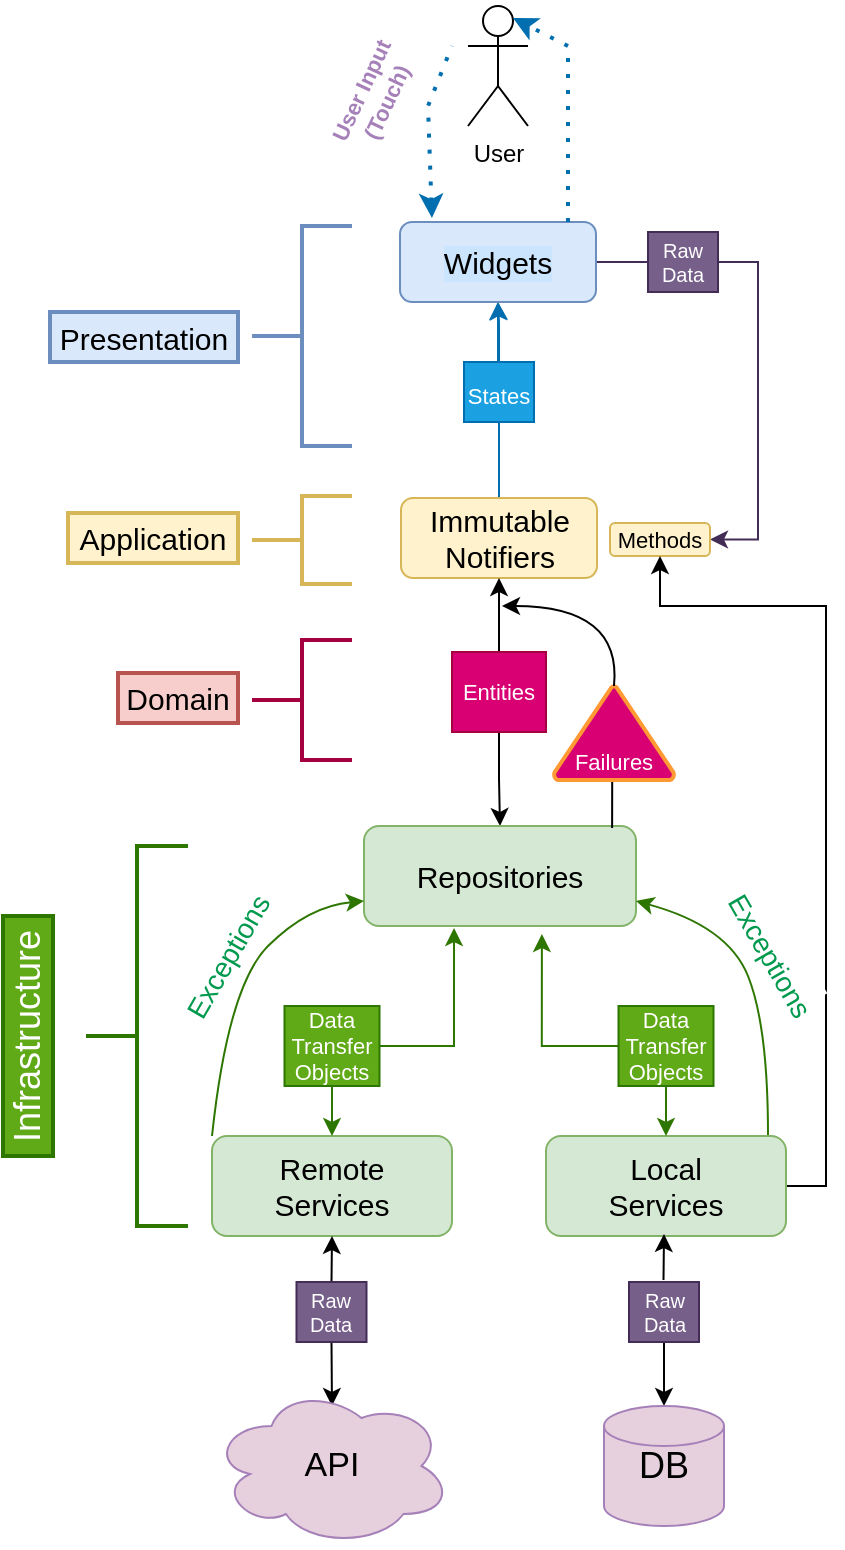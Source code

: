 <mxfile version="20.0.3" type="github">
  <diagram id="pXHEx5B0zCmos9JjCkFU" name="Page-1">
    <mxGraphModel dx="847" dy="491" grid="1" gridSize="10" guides="1" tooltips="1" connect="1" arrows="1" fold="1" page="1" pageScale="1" pageWidth="827" pageHeight="1169" math="0" shadow="0">
      <root>
        <mxCell id="0" />
        <mxCell id="1" parent="0" />
        <mxCell id="3MfGsReW21h4djv7292m-2" value="User" style="shape=umlActor;verticalLabelPosition=bottom;verticalAlign=top;html=1;" vertex="1" parent="1">
          <mxGeometry x="390" y="20" width="30" height="60" as="geometry" />
        </mxCell>
        <mxCell id="3MfGsReW21h4djv7292m-3" value="" style="strokeWidth=2;html=1;shape=mxgraph.flowchart.annotation_2;align=left;labelPosition=right;pointerEvents=1;fillColor=#dae8fc;strokeColor=#6c8ebf;" vertex="1" parent="1">
          <mxGeometry x="282" y="130" width="50" height="110" as="geometry" />
        </mxCell>
        <mxCell id="3MfGsReW21h4djv7292m-4" value="&lt;font color=&quot;#000000&quot; style=&quot;font-size: 15px;&quot;&gt;Presentation&lt;/font&gt;" style="whiteSpace=wrap;html=1;align=center;fillColor=#dae8fc;strokeColor=#6c8ebf;strokeWidth=2;" vertex="1" parent="1">
          <mxGeometry x="181" y="173" width="94" height="25" as="geometry" />
        </mxCell>
        <mxCell id="3MfGsReW21h4djv7292m-11" style="edgeStyle=orthogonalEdgeStyle;rounded=0;orthogonalLoop=1;jettySize=auto;html=1;exitX=0.5;exitY=0;exitDx=0;exitDy=0;entryX=0.44;entryY=1;entryDx=0;entryDy=0;entryPerimeter=0;fontSize=11;fontColor=#000000;fillColor=#1ba1e2;strokeColor=#006EAF;" edge="1" parent="1">
          <mxGeometry relative="1" as="geometry">
            <mxPoint x="407" y="198" as="sourcePoint" />
            <mxPoint x="405" y="168" as="targetPoint" />
          </mxGeometry>
        </mxCell>
        <mxCell id="3MfGsReW21h4djv7292m-14" value="" style="edgeStyle=orthogonalEdgeStyle;rounded=0;orthogonalLoop=1;jettySize=auto;html=1;fontSize=15;fontColor=#000000;fillColor=#1ba1e2;strokeColor=#006EAF;" edge="1" parent="1" source="3MfGsReW21h4djv7292m-9" target="3MfGsReW21h4djv7292m-13">
          <mxGeometry relative="1" as="geometry" />
        </mxCell>
        <mxCell id="3MfGsReW21h4djv7292m-9" value="&lt;font style=&quot;font-size: 11px;&quot;&gt;States&lt;/font&gt;" style="rounded=0;whiteSpace=wrap;html=1;fontSize=15;fontColor=#ffffff;fillColor=#1ba1e2;strokeColor=#006EAF;" vertex="1" parent="1">
          <mxGeometry x="388" y="198" width="35" height="30" as="geometry" />
        </mxCell>
        <mxCell id="3MfGsReW21h4djv7292m-24" style="edgeStyle=orthogonalEdgeStyle;rounded=0;orthogonalLoop=1;jettySize=auto;html=1;exitX=1;exitY=0.5;exitDx=0;exitDy=0;entryX=0;entryY=0.5;entryDx=0;entryDy=0;fontSize=15;fontColor=#000000;endArrow=none;endFill=0;fillColor=#76608a;strokeColor=#432D57;" edge="1" parent="1" source="3MfGsReW21h4djv7292m-13" target="3MfGsReW21h4djv7292m-20">
          <mxGeometry relative="1" as="geometry" />
        </mxCell>
        <mxCell id="3MfGsReW21h4djv7292m-13" value="&lt;font style=&quot;font-size: 15px;&quot;&gt;Widgets&lt;/font&gt;" style="rounded=1;whiteSpace=wrap;html=1;labelBackgroundColor=#CCE5FF;fontSize=11;fillColor=#dae8fc;strokeColor=#6c8ebf;" vertex="1" parent="1">
          <mxGeometry x="356" y="128" width="98" height="40" as="geometry" />
        </mxCell>
        <mxCell id="3MfGsReW21h4djv7292m-17" style="edgeStyle=orthogonalEdgeStyle;rounded=0;orthogonalLoop=1;jettySize=auto;html=1;exitX=0.5;exitY=0;exitDx=0;exitDy=0;entryX=0.5;entryY=1;entryDx=0;entryDy=0;fontSize=15;fontColor=#000000;endArrow=none;endFill=0;fillColor=#1ba1e2;strokeColor=#006EAF;" edge="1" parent="1" source="3MfGsReW21h4djv7292m-16" target="3MfGsReW21h4djv7292m-9">
          <mxGeometry relative="1" as="geometry" />
        </mxCell>
        <mxCell id="3MfGsReW21h4djv7292m-16" value="&lt;font style=&quot;font-size: 15px;&quot;&gt;Immutable&lt;br&gt;Notifiers&lt;br&gt;&lt;/font&gt;" style="rounded=1;whiteSpace=wrap;html=1;labelBackgroundColor=none;fontSize=11;fillColor=#fff2cc;strokeColor=#d6b656;" vertex="1" parent="1">
          <mxGeometry x="356.5" y="266" width="98" height="40" as="geometry" />
        </mxCell>
        <mxCell id="3MfGsReW21h4djv7292m-18" value="" style="strokeWidth=2;html=1;shape=mxgraph.flowchart.annotation_2;align=left;labelPosition=right;pointerEvents=1;fillColor=#fff2cc;strokeColor=#d6b656;" vertex="1" parent="1">
          <mxGeometry x="282" y="265" width="50" height="44" as="geometry" />
        </mxCell>
        <mxCell id="3MfGsReW21h4djv7292m-19" value="&lt;font color=&quot;#000000&quot; style=&quot;font-size: 15px;&quot;&gt;Application&lt;/font&gt;" style="whiteSpace=wrap;html=1;align=center;fillColor=#fff2cc;strokeColor=#d6b656;strokeWidth=2;" vertex="1" parent="1">
          <mxGeometry x="190" y="273.5" width="85" height="25" as="geometry" />
        </mxCell>
        <mxCell id="3MfGsReW21h4djv7292m-25" style="edgeStyle=orthogonalEdgeStyle;rounded=0;orthogonalLoop=1;jettySize=auto;html=1;exitX=1;exitY=0.5;exitDx=0;exitDy=0;entryX=1;entryY=0.5;entryDx=0;entryDy=0;fontSize=15;fontColor=#000000;endArrow=classic;endFill=1;fillColor=#76608a;strokeColor=#432D57;" edge="1" parent="1" source="3MfGsReW21h4djv7292m-20" target="3MfGsReW21h4djv7292m-22">
          <mxGeometry relative="1" as="geometry" />
        </mxCell>
        <mxCell id="3MfGsReW21h4djv7292m-20" value="&lt;font style=&quot;font-size: 10px; line-height: 1;&quot;&gt;Raw Data&lt;/font&gt;" style="rounded=0;whiteSpace=wrap;html=1;fontSize=10;fontColor=#ffffff;fillColor=#76608a;strokeColor=#432D57;" vertex="1" parent="1">
          <mxGeometry x="480" y="133" width="35" height="30" as="geometry" />
        </mxCell>
        <mxCell id="3MfGsReW21h4djv7292m-22" value="Methods" style="whiteSpace=wrap;html=1;fontSize=11;fillColor=#fff2cc;strokeColor=#d6b656;rounded=1;labelBackgroundColor=none;" vertex="1" parent="1">
          <mxGeometry x="461" y="278.5" width="50" height="16.5" as="geometry" />
        </mxCell>
        <mxCell id="3MfGsReW21h4djv7292m-26" value="" style="endArrow=none;dashed=1;html=1;dashPattern=1 3;strokeWidth=2;rounded=0;fontSize=15;fontColor=#000000;endFill=0;startArrow=classic;startFill=1;fillColor=#1ba1e2;strokeColor=#006EAF;exitX=0.163;exitY=-0.05;exitDx=0;exitDy=0;exitPerimeter=0;" edge="1" parent="1" source="3MfGsReW21h4djv7292m-13">
          <mxGeometry width="50" height="50" relative="1" as="geometry">
            <mxPoint x="370" y="120" as="sourcePoint" />
            <mxPoint x="382" y="40" as="targetPoint" />
            <Array as="points">
              <mxPoint x="370" y="70" />
            </Array>
          </mxGeometry>
        </mxCell>
        <mxCell id="3MfGsReW21h4djv7292m-28" value="User Input (Touch)" style="text;html=1;strokeColor=none;fillColor=none;align=center;verticalAlign=middle;whiteSpace=wrap;rounded=0;labelBackgroundColor=none;fontSize=11;fontColor=#A680B8;rotation=-65;fontStyle=1" vertex="1" parent="1">
          <mxGeometry x="298" y="50" width="90" height="30" as="geometry" />
        </mxCell>
        <mxCell id="3MfGsReW21h4djv7292m-29" value="" style="endArrow=classic;dashed=1;html=1;dashPattern=1 3;strokeWidth=2;rounded=0;fontSize=11;fontColor=#A680B8;entryX=0.75;entryY=0.1;entryDx=0;entryDy=0;entryPerimeter=0;endFill=1;fillColor=#1ba1e2;strokeColor=#006EAF;exitX=0.857;exitY=0;exitDx=0;exitDy=0;exitPerimeter=0;" edge="1" parent="1" source="3MfGsReW21h4djv7292m-13" target="3MfGsReW21h4djv7292m-2">
          <mxGeometry width="50" height="50" relative="1" as="geometry">
            <mxPoint x="430" y="128" as="sourcePoint" />
            <mxPoint x="480" y="78" as="targetPoint" />
            <Array as="points">
              <mxPoint x="440" y="40" />
            </Array>
          </mxGeometry>
        </mxCell>
        <mxCell id="3MfGsReW21h4djv7292m-31" style="edgeStyle=orthogonalEdgeStyle;rounded=0;orthogonalLoop=1;jettySize=auto;html=1;exitX=0.5;exitY=0;exitDx=0;exitDy=0;entryX=0.5;entryY=1;entryDx=0;entryDy=0;fontSize=11;fontColor=#A680B8;startArrow=none;startFill=0;endArrow=classic;endFill=1;" edge="1" parent="1" source="3MfGsReW21h4djv7292m-30" target="3MfGsReW21h4djv7292m-16">
          <mxGeometry relative="1" as="geometry" />
        </mxCell>
        <mxCell id="3MfGsReW21h4djv7292m-35" style="edgeStyle=orthogonalEdgeStyle;rounded=0;orthogonalLoop=1;jettySize=auto;html=1;exitX=0.5;exitY=1;exitDx=0;exitDy=0;entryX=0.5;entryY=0;entryDx=0;entryDy=0;fontSize=11;fontColor=#A680B8;startArrow=none;startFill=0;endArrow=classic;endFill=1;" edge="1" parent="1" source="3MfGsReW21h4djv7292m-30" target="3MfGsReW21h4djv7292m-34">
          <mxGeometry relative="1" as="geometry" />
        </mxCell>
        <mxCell id="3MfGsReW21h4djv7292m-30" value="Entities" style="rounded=0;whiteSpace=wrap;html=1;labelBackgroundColor=none;fontSize=11;fontColor=#ffffff;fillColor=#d80073;strokeColor=#A50040;" vertex="1" parent="1">
          <mxGeometry x="382" y="343" width="47" height="40" as="geometry" />
        </mxCell>
        <mxCell id="3MfGsReW21h4djv7292m-32" value="" style="strokeWidth=2;html=1;shape=mxgraph.flowchart.annotation_2;align=left;labelPosition=right;pointerEvents=1;fillColor=#d80073;strokeColor=#A50040;fontColor=#ffffff;" vertex="1" parent="1">
          <mxGeometry x="282" y="337" width="50" height="60" as="geometry" />
        </mxCell>
        <mxCell id="3MfGsReW21h4djv7292m-33" value="&lt;font color=&quot;#000000&quot; style=&quot;font-size: 15px;&quot;&gt;Domain&lt;/font&gt;" style="whiteSpace=wrap;html=1;align=center;fillColor=#f8cecc;strokeColor=#b85450;strokeWidth=2;" vertex="1" parent="1">
          <mxGeometry x="215" y="353.5" width="60" height="25" as="geometry" />
        </mxCell>
        <mxCell id="3MfGsReW21h4djv7292m-34" value="&lt;font style=&quot;font-size: 15px;&quot;&gt;Repositories&lt;br&gt;&lt;/font&gt;" style="rounded=1;whiteSpace=wrap;html=1;labelBackgroundColor=none;fontSize=11;fillColor=#d5e8d4;strokeColor=#82b366;" vertex="1" parent="1">
          <mxGeometry x="338" y="430" width="136" height="50" as="geometry" />
        </mxCell>
        <mxCell id="3MfGsReW21h4djv7292m-38" style="edgeStyle=orthogonalEdgeStyle;rounded=0;orthogonalLoop=1;jettySize=auto;html=1;exitX=0.5;exitY=1;exitDx=0;exitDy=0;exitPerimeter=0;entryX=0.875;entryY=0.02;entryDx=0;entryDy=0;entryPerimeter=0;fontSize=11;fontColor=#A680B8;startArrow=none;startFill=0;endArrow=none;endFill=0;" edge="1" parent="1">
          <mxGeometry relative="1" as="geometry">
            <mxPoint x="459" y="407" as="sourcePoint" />
            <mxPoint x="462.062" y="431" as="targetPoint" />
          </mxGeometry>
        </mxCell>
        <mxCell id="3MfGsReW21h4djv7292m-36" value="Failures" style="strokeWidth=2;html=1;shape=mxgraph.flowchart.extract_or_measurement;whiteSpace=wrap;labelBackgroundColor=none;fontSize=11;fontColor=#ffffff;fillColor=#d80073;strokeColor=#FF9933;verticalAlign=bottom;" vertex="1" parent="1">
          <mxGeometry x="433" y="360" width="60" height="47" as="geometry" />
        </mxCell>
        <mxCell id="3MfGsReW21h4djv7292m-43" value="&lt;font style=&quot;font-size: 15px;&quot;&gt;Remote&lt;br&gt;Services&lt;br&gt;&lt;/font&gt;" style="rounded=1;whiteSpace=wrap;html=1;labelBackgroundColor=none;fontSize=11;fillColor=#d5e8d4;strokeColor=#82b366;" vertex="1" parent="1">
          <mxGeometry x="262" y="585" width="120" height="50" as="geometry" />
        </mxCell>
        <mxCell id="3MfGsReW21h4djv7292m-67" style="edgeStyle=orthogonalEdgeStyle;rounded=0;orthogonalLoop=1;jettySize=auto;html=1;exitX=1;exitY=0.5;exitDx=0;exitDy=0;entryX=0.5;entryY=1;entryDx=0;entryDy=0;fontSize=14;fontColor=#00994D;startArrow=none;startFill=0;endArrow=classic;endFill=1;strokeColor=#000000;" edge="1" parent="1" source="3MfGsReW21h4djv7292m-44" target="3MfGsReW21h4djv7292m-22">
          <mxGeometry relative="1" as="geometry">
            <Array as="points">
              <mxPoint x="569" y="610" />
              <mxPoint x="569" y="320" />
              <mxPoint x="486" y="320" />
            </Array>
          </mxGeometry>
        </mxCell>
        <mxCell id="3MfGsReW21h4djv7292m-44" value="&lt;font style=&quot;font-size: 15px;&quot;&gt;Local&lt;br&gt;Services&lt;br&gt;&lt;/font&gt;" style="rounded=1;whiteSpace=wrap;html=1;labelBackgroundColor=none;fontSize=11;fillColor=#d5e8d4;strokeColor=#82b366;" vertex="1" parent="1">
          <mxGeometry x="429" y="585" width="120" height="50" as="geometry" />
        </mxCell>
        <mxCell id="3MfGsReW21h4djv7292m-47" style="edgeStyle=orthogonalEdgeStyle;rounded=0;orthogonalLoop=1;jettySize=auto;html=1;exitX=0.5;exitY=1;exitDx=0;exitDy=0;entryX=0.5;entryY=0;entryDx=0;entryDy=0;fontSize=11;fontColor=#A680B8;startArrow=none;startFill=0;endArrow=classic;endFill=1;fillColor=#60a917;strokeColor=#2D7600;" edge="1" parent="1" source="3MfGsReW21h4djv7292m-45" target="3MfGsReW21h4djv7292m-43">
          <mxGeometry relative="1" as="geometry" />
        </mxCell>
        <mxCell id="3MfGsReW21h4djv7292m-49" style="edgeStyle=orthogonalEdgeStyle;rounded=0;orthogonalLoop=1;jettySize=auto;html=1;exitX=1;exitY=0.5;exitDx=0;exitDy=0;entryX=0.331;entryY=1.02;entryDx=0;entryDy=0;entryPerimeter=0;fontSize=11;fontColor=#A680B8;startArrow=none;startFill=0;endArrow=classic;endFill=1;fillColor=#60a917;strokeColor=#2D7600;" edge="1" parent="1" source="3MfGsReW21h4djv7292m-45" target="3MfGsReW21h4djv7292m-34">
          <mxGeometry relative="1" as="geometry" />
        </mxCell>
        <mxCell id="3MfGsReW21h4djv7292m-45" value="Data&lt;br&gt;Transfer&lt;br&gt;Objects" style="rounded=0;whiteSpace=wrap;html=1;labelBackgroundColor=none;fontSize=11;fontColor=#ffffff;strokeColor=#2D7600;fillColor=#60a917;" vertex="1" parent="1">
          <mxGeometry x="298.25" y="520" width="47.5" height="40" as="geometry" />
        </mxCell>
        <mxCell id="3MfGsReW21h4djv7292m-48" style="edgeStyle=orthogonalEdgeStyle;rounded=0;orthogonalLoop=1;jettySize=auto;html=1;exitX=0.5;exitY=1;exitDx=0;exitDy=0;entryX=0.5;entryY=0;entryDx=0;entryDy=0;fontSize=11;fontColor=#A680B8;startArrow=none;startFill=0;endArrow=classic;endFill=1;fillColor=#60a917;strokeColor=#2D7600;" edge="1" parent="1" source="3MfGsReW21h4djv7292m-46" target="3MfGsReW21h4djv7292m-44">
          <mxGeometry relative="1" as="geometry" />
        </mxCell>
        <mxCell id="3MfGsReW21h4djv7292m-50" style="edgeStyle=orthogonalEdgeStyle;rounded=0;orthogonalLoop=1;jettySize=auto;html=1;exitX=0;exitY=0.5;exitDx=0;exitDy=0;entryX=0.654;entryY=1.08;entryDx=0;entryDy=0;entryPerimeter=0;fontSize=11;fontColor=#A680B8;startArrow=none;startFill=0;endArrow=classic;endFill=1;fillColor=#60a917;strokeColor=#2D7600;" edge="1" parent="1" source="3MfGsReW21h4djv7292m-46" target="3MfGsReW21h4djv7292m-34">
          <mxGeometry relative="1" as="geometry" />
        </mxCell>
        <mxCell id="3MfGsReW21h4djv7292m-46" value="Data&lt;br&gt;Transfer&lt;br&gt;Objects" style="rounded=0;whiteSpace=wrap;html=1;labelBackgroundColor=none;fontSize=11;fontColor=#ffffff;strokeColor=#2D7600;fillColor=#60a917;" vertex="1" parent="1">
          <mxGeometry x="465.25" y="520" width="47.5" height="40" as="geometry" />
        </mxCell>
        <mxCell id="3MfGsReW21h4djv7292m-51" value="" style="strokeWidth=2;html=1;shape=mxgraph.flowchart.annotation_2;align=left;labelPosition=right;pointerEvents=1;fillColor=#60a917;strokeColor=#2D7600;fontColor=#ffffff;" vertex="1" parent="1">
          <mxGeometry x="199" y="440" width="51" height="190" as="geometry" />
        </mxCell>
        <mxCell id="3MfGsReW21h4djv7292m-52" value="&lt;font style=&quot;font-size: 18px;&quot;&gt;Infrastructure&lt;/font&gt;" style="whiteSpace=wrap;html=1;align=center;fillColor=#60a917;strokeColor=#2D7600;strokeWidth=2;rotation=-90;fontColor=#ffffff;" vertex="1" parent="1">
          <mxGeometry x="110" y="522.5" width="120" height="25" as="geometry" />
        </mxCell>
        <mxCell id="3MfGsReW21h4djv7292m-59" value="Exceptions" style="text;html=1;strokeColor=#FFFFFF;fillColor=#FFFFFF;align=center;verticalAlign=middle;whiteSpace=wrap;rounded=0;labelBackgroundColor=none;fontSize=14;fontColor=#00994D;rotation=-60;" vertex="1" parent="1">
          <mxGeometry x="240.25" y="480" width="60" height="30" as="geometry" />
        </mxCell>
        <mxCell id="3MfGsReW21h4djv7292m-58" value="" style="curved=1;endArrow=classic;html=1;rounded=0;fontSize=18;fontColor=#000000;exitX=0;exitY=0;exitDx=0;exitDy=0;entryX=0;entryY=0.75;entryDx=0;entryDy=0;fillColor=#60a917;strokeColor=#2D7600;" edge="1" parent="1" source="3MfGsReW21h4djv7292m-43" target="3MfGsReW21h4djv7292m-34">
          <mxGeometry width="50" height="50" relative="1" as="geometry">
            <mxPoint x="340" y="510" as="sourcePoint" />
            <mxPoint x="390" y="460" as="targetPoint" />
            <Array as="points">
              <mxPoint x="270" y="510" />
              <mxPoint x="310" y="470" />
            </Array>
          </mxGeometry>
        </mxCell>
        <mxCell id="3MfGsReW21h4djv7292m-61" value="Exceptions" style="text;html=1;strokeColor=#FFFFFF;fillColor=#FFFFFF;align=center;verticalAlign=middle;whiteSpace=wrap;rounded=0;labelBackgroundColor=none;fontSize=14;fontColor=#00994D;rotation=60;" vertex="1" parent="1">
          <mxGeometry x="511" y="480" width="60" height="30" as="geometry" />
        </mxCell>
        <mxCell id="3MfGsReW21h4djv7292m-60" value="" style="curved=1;endArrow=classic;html=1;rounded=0;fontSize=18;fontColor=#000000;exitX=0;exitY=0;exitDx=0;exitDy=0;entryX=1;entryY=0.75;entryDx=0;entryDy=0;fillColor=#60a917;strokeColor=#2D7600;" edge="1" parent="1" target="3MfGsReW21h4djv7292m-34">
          <mxGeometry width="50" height="50" relative="1" as="geometry">
            <mxPoint x="540" y="584.5" as="sourcePoint" />
            <mxPoint x="616" y="467" as="targetPoint" />
            <Array as="points">
              <mxPoint x="540" y="530" />
              <mxPoint x="520" y="480" />
            </Array>
          </mxGeometry>
        </mxCell>
        <mxCell id="3MfGsReW21h4djv7292m-66" value="" style="curved=1;endArrow=classic;html=1;rounded=0;fontSize=18;fontColor=#000000;fillColor=#60a917;strokeColor=#000000;exitX=0.5;exitY=0;exitDx=0;exitDy=0;exitPerimeter=0;" edge="1" parent="1" source="3MfGsReW21h4djv7292m-36">
          <mxGeometry width="50" height="50" relative="1" as="geometry">
            <mxPoint x="460" y="360" as="sourcePoint" />
            <mxPoint x="407" y="320" as="targetPoint" />
            <Array as="points">
              <mxPoint x="467" y="320" />
            </Array>
          </mxGeometry>
        </mxCell>
        <mxCell id="3MfGsReW21h4djv7292m-70" style="edgeStyle=orthogonalEdgeStyle;rounded=0;orthogonalLoop=1;jettySize=auto;html=1;exitX=0.5;exitY=0;exitDx=0;exitDy=0;entryX=0.5;entryY=1;entryDx=0;entryDy=0;fontSize=10;fontColor=#00994D;startArrow=none;startFill=0;endArrow=classic;endFill=1;strokeColor=#000000;" edge="1" parent="1" source="3MfGsReW21h4djv7292m-68" target="3MfGsReW21h4djv7292m-43">
          <mxGeometry relative="1" as="geometry" />
        </mxCell>
        <mxCell id="3MfGsReW21h4djv7292m-75" style="edgeStyle=orthogonalEdgeStyle;rounded=0;orthogonalLoop=1;jettySize=auto;html=1;exitX=0.5;exitY=1;exitDx=0;exitDy=0;entryX=0.502;entryY=0.125;entryDx=0;entryDy=0;entryPerimeter=0;fontSize=17;fontColor=#000000;startArrow=none;startFill=0;endArrow=classic;endFill=1;strokeColor=#000000;" edge="1" parent="1" source="3MfGsReW21h4djv7292m-68" target="3MfGsReW21h4djv7292m-74">
          <mxGeometry relative="1" as="geometry" />
        </mxCell>
        <mxCell id="3MfGsReW21h4djv7292m-68" value="&lt;font style=&quot;font-size: 10px; line-height: 1;&quot;&gt;Raw Data&lt;/font&gt;" style="rounded=0;whiteSpace=wrap;html=1;fontSize=10;fontColor=#ffffff;fillColor=#76608a;strokeColor=#432D57;" vertex="1" parent="1">
          <mxGeometry x="304.25" y="658" width="35" height="30" as="geometry" />
        </mxCell>
        <mxCell id="3MfGsReW21h4djv7292m-76" style="edgeStyle=orthogonalEdgeStyle;rounded=0;orthogonalLoop=1;jettySize=auto;html=1;exitX=0.5;exitY=1;exitDx=0;exitDy=0;entryX=0.5;entryY=0;entryDx=0;entryDy=0;entryPerimeter=0;fontSize=17;fontColor=#000000;startArrow=none;startFill=0;endArrow=classic;endFill=1;strokeColor=#000000;" edge="1" parent="1" source="3MfGsReW21h4djv7292m-69" target="3MfGsReW21h4djv7292m-72">
          <mxGeometry relative="1" as="geometry" />
        </mxCell>
        <mxCell id="3MfGsReW21h4djv7292m-69" value="&lt;font style=&quot;font-size: 10px; line-height: 1;&quot;&gt;Raw Data&lt;/font&gt;" style="rounded=0;whiteSpace=wrap;html=1;fontSize=10;fontColor=#ffffff;fillColor=#76608a;strokeColor=#432D57;" vertex="1" parent="1">
          <mxGeometry x="470.5" y="658" width="35" height="30" as="geometry" />
        </mxCell>
        <mxCell id="3MfGsReW21h4djv7292m-71" style="edgeStyle=orthogonalEdgeStyle;rounded=0;orthogonalLoop=1;jettySize=auto;html=1;exitX=0.5;exitY=0;exitDx=0;exitDy=0;entryX=0.5;entryY=1;entryDx=0;entryDy=0;fontSize=10;fontColor=#00994D;startArrow=none;startFill=0;endArrow=classic;endFill=1;strokeColor=#000000;" edge="1" parent="1">
          <mxGeometry relative="1" as="geometry">
            <mxPoint x="487.75" y="657" as="sourcePoint" />
            <mxPoint x="488" y="634" as="targetPoint" />
          </mxGeometry>
        </mxCell>
        <mxCell id="3MfGsReW21h4djv7292m-72" value="&lt;font style=&quot;font-size: 18px;&quot; color=&quot;#000000&quot;&gt;DB&lt;/font&gt;" style="strokeWidth=1;html=1;shape=mxgraph.flowchart.database;whiteSpace=wrap;labelBackgroundColor=none;fontSize=10;fontColor=#00994D;fillColor=#E6D0DE;strokeColor=#A680B8;" vertex="1" parent="1">
          <mxGeometry x="458" y="720" width="60" height="60" as="geometry" />
        </mxCell>
        <mxCell id="3MfGsReW21h4djv7292m-74" value="&lt;font style=&quot;font-size: 17px;&quot; color=&quot;#000000&quot;&gt;API&lt;/font&gt;" style="ellipse;shape=cloud;whiteSpace=wrap;html=1;labelBackgroundColor=none;fontSize=10;fontColor=#00994D;strokeColor=#A680B8;fillColor=#E6D0DE;" vertex="1" parent="1">
          <mxGeometry x="261.75" y="710" width="120" height="80" as="geometry" />
        </mxCell>
      </root>
    </mxGraphModel>
  </diagram>
</mxfile>
